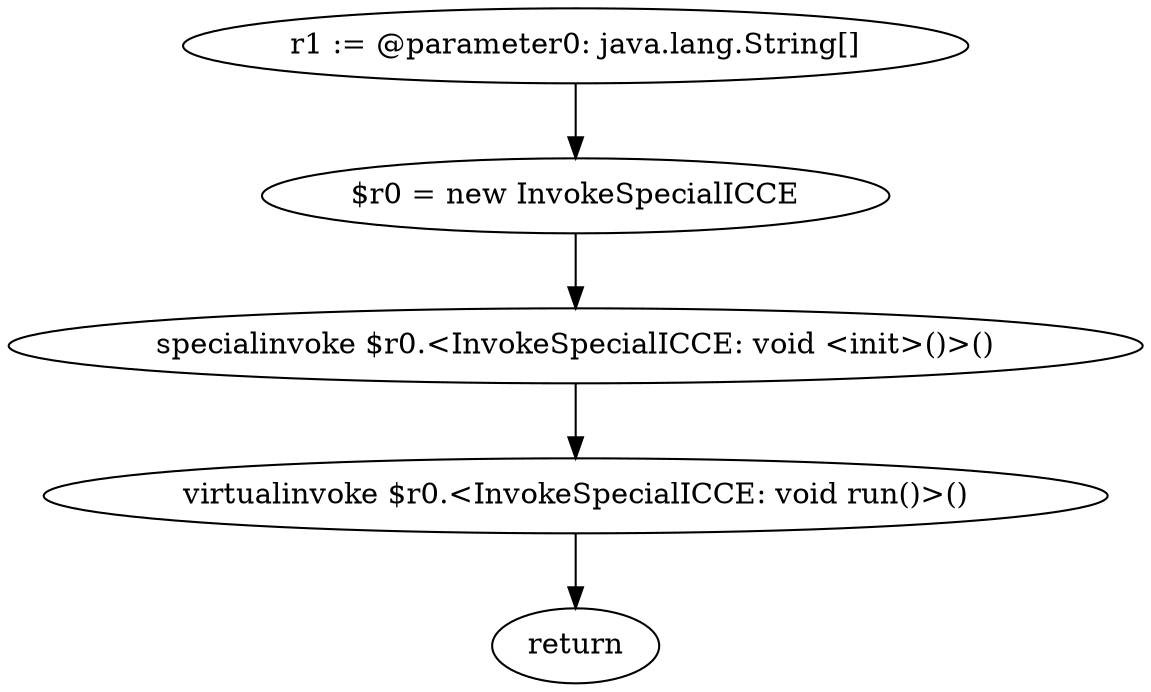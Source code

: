 digraph "unitGraph" {
    "r1 := @parameter0: java.lang.String[]"
    "$r0 = new InvokeSpecialICCE"
    "specialinvoke $r0.<InvokeSpecialICCE: void <init>()>()"
    "virtualinvoke $r0.<InvokeSpecialICCE: void run()>()"
    "return"
    "r1 := @parameter0: java.lang.String[]"->"$r0 = new InvokeSpecialICCE";
    "$r0 = new InvokeSpecialICCE"->"specialinvoke $r0.<InvokeSpecialICCE: void <init>()>()";
    "specialinvoke $r0.<InvokeSpecialICCE: void <init>()>()"->"virtualinvoke $r0.<InvokeSpecialICCE: void run()>()";
    "virtualinvoke $r0.<InvokeSpecialICCE: void run()>()"->"return";
}
